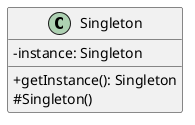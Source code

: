 @startuml 单例模式
skinparam classAttributeIconSize 0

class Singleton {
  -instance: Singleton
  +getInstance(): Singleton
  #Singleton()
}
@enduml